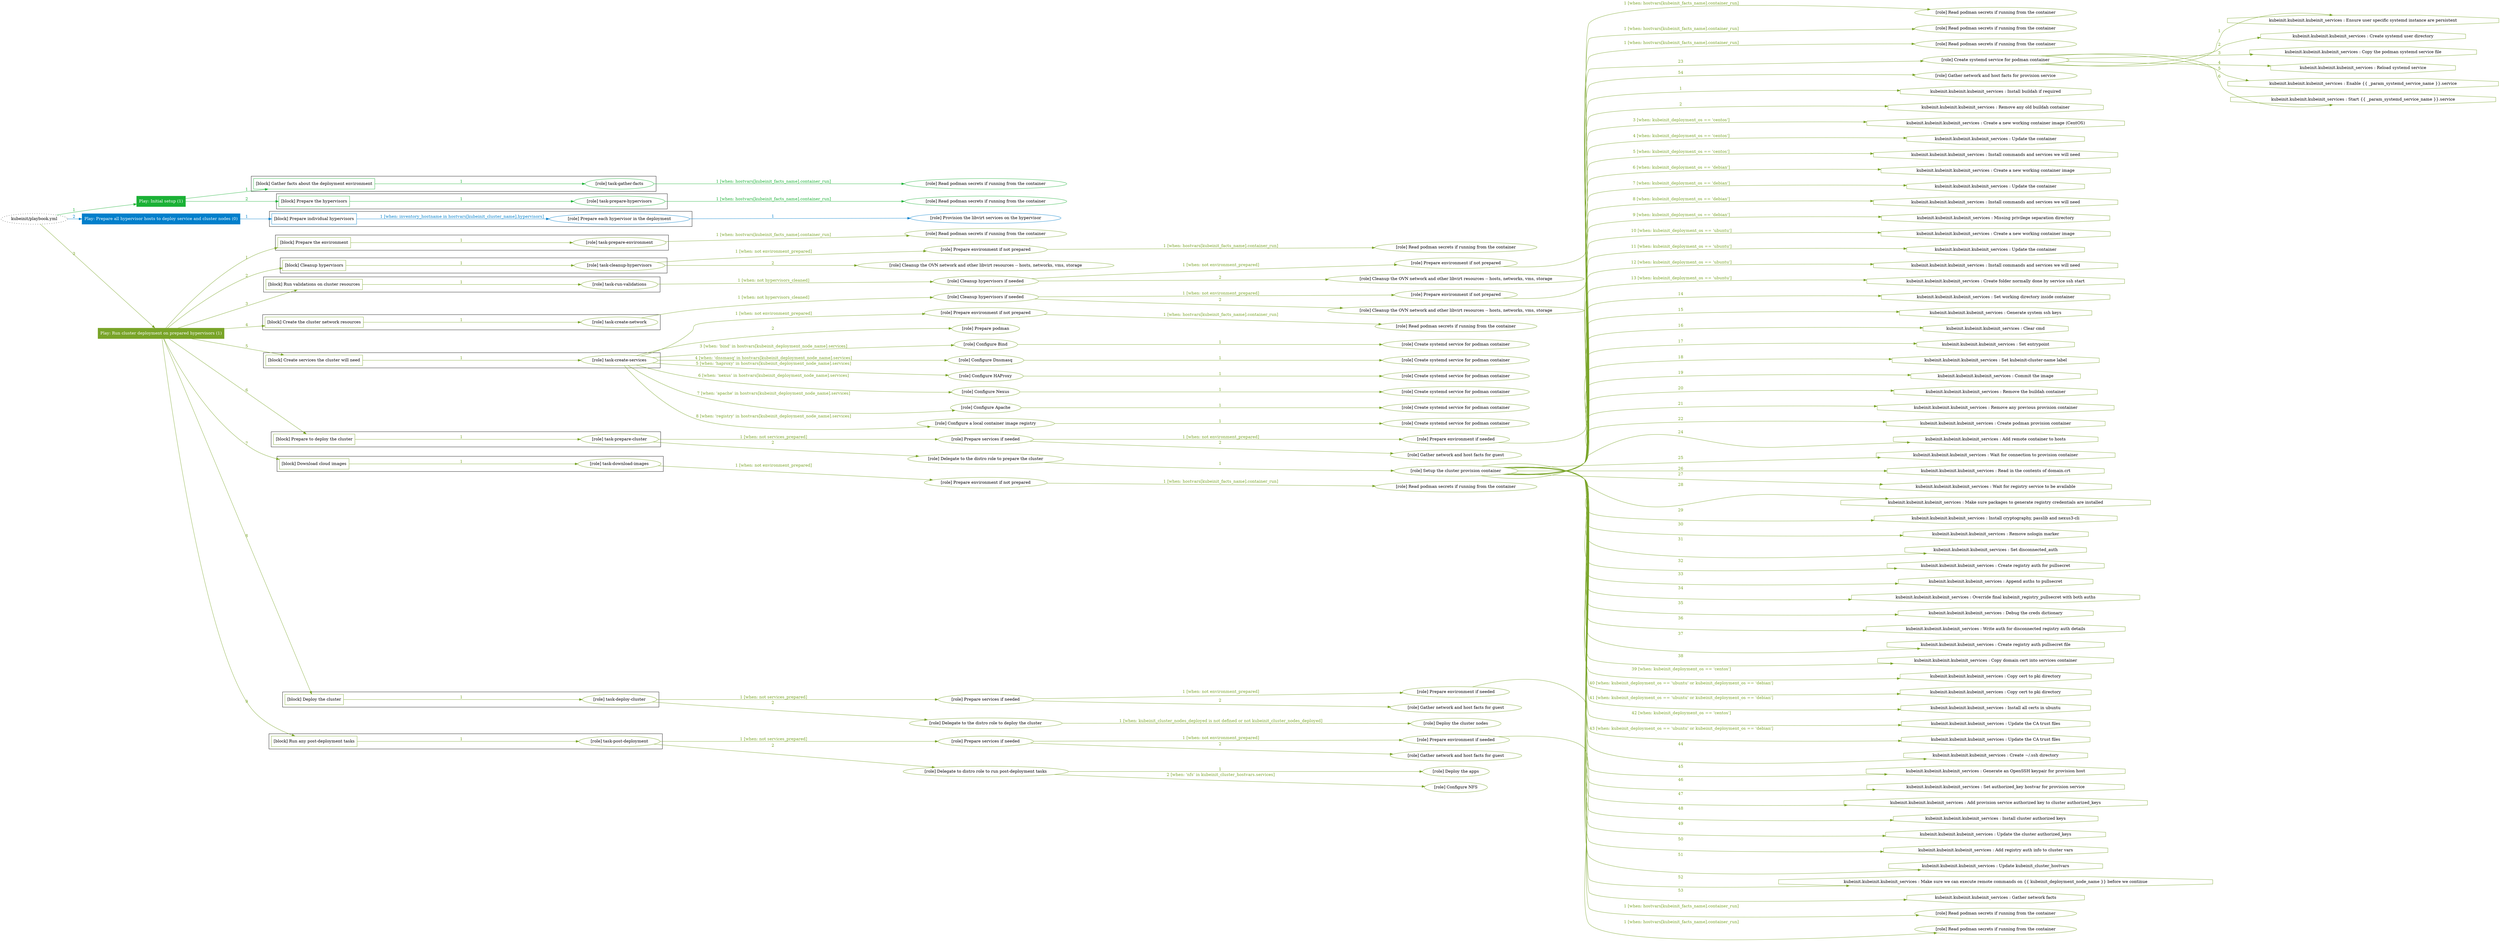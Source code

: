 digraph {
	graph [concentrate=true ordering=in rankdir=LR ratio=fill]
	edge [esep=5 sep=10]
	"kubeinit/playbook.yml" [id=root_node style=dotted]
	play_15e8972b [label="Play: Initial setup (1)" color="#1bb136" fontcolor="#ffffff" id=play_15e8972b shape=box style=filled tooltip=localhost]
	"kubeinit/playbook.yml" -> play_15e8972b [label="1 " color="#1bb136" fontcolor="#1bb136" id=edge_8ebf094f labeltooltip="1 " tooltip="1 "]
	subgraph "Read podman secrets if running from the container" {
		role_b3b36865 [label="[role] Read podman secrets if running from the container" color="#1bb136" id=role_b3b36865 tooltip="Read podman secrets if running from the container"]
	}
	subgraph "task-gather-facts" {
		role_2cd6f39b [label="[role] task-gather-facts" color="#1bb136" id=role_2cd6f39b tooltip="task-gather-facts"]
		role_2cd6f39b -> role_b3b36865 [label="1 [when: hostvars[kubeinit_facts_name].container_run]" color="#1bb136" fontcolor="#1bb136" id=edge_f7b63b93 labeltooltip="1 [when: hostvars[kubeinit_facts_name].container_run]" tooltip="1 [when: hostvars[kubeinit_facts_name].container_run]"]
	}
	subgraph "Read podman secrets if running from the container" {
		role_1088abef [label="[role] Read podman secrets if running from the container" color="#1bb136" id=role_1088abef tooltip="Read podman secrets if running from the container"]
	}
	subgraph "task-prepare-hypervisors" {
		role_15390f4e [label="[role] task-prepare-hypervisors" color="#1bb136" id=role_15390f4e tooltip="task-prepare-hypervisors"]
		role_15390f4e -> role_1088abef [label="1 [when: hostvars[kubeinit_facts_name].container_run]" color="#1bb136" fontcolor="#1bb136" id=edge_238cacf3 labeltooltip="1 [when: hostvars[kubeinit_facts_name].container_run]" tooltip="1 [when: hostvars[kubeinit_facts_name].container_run]"]
	}
	subgraph "Play: Initial setup (1)" {
		play_15e8972b -> block_195b55dc [label=1 color="#1bb136" fontcolor="#1bb136" id=edge_f95b8b18 labeltooltip=1 tooltip=1]
		subgraph cluster_block_195b55dc {
			block_195b55dc [label="[block] Gather facts about the deployment environment" color="#1bb136" id=block_195b55dc labeltooltip="Gather facts about the deployment environment" shape=box tooltip="Gather facts about the deployment environment"]
			block_195b55dc -> role_2cd6f39b [label="1 " color="#1bb136" fontcolor="#1bb136" id=edge_ee5c5ae2 labeltooltip="1 " tooltip="1 "]
		}
		play_15e8972b -> block_b434e3bf [label=2 color="#1bb136" fontcolor="#1bb136" id=edge_05b5cec2 labeltooltip=2 tooltip=2]
		subgraph cluster_block_b434e3bf {
			block_b434e3bf [label="[block] Prepare the hypervisors" color="#1bb136" id=block_b434e3bf labeltooltip="Prepare the hypervisors" shape=box tooltip="Prepare the hypervisors"]
			block_b434e3bf -> role_15390f4e [label="1 " color="#1bb136" fontcolor="#1bb136" id=edge_3512454a labeltooltip="1 " tooltip="1 "]
		}
	}
	play_f6e0018a [label="Play: Prepare all hypervisor hosts to deploy service and cluster nodes (0)" color="#017fcb" fontcolor="#ffffff" id=play_f6e0018a shape=box style=filled tooltip="Play: Prepare all hypervisor hosts to deploy service and cluster nodes (0)"]
	"kubeinit/playbook.yml" -> play_f6e0018a [label="2 " color="#017fcb" fontcolor="#017fcb" id=edge_78852a98 labeltooltip="2 " tooltip="2 "]
	subgraph "Provision the libvirt services on the hypervisor" {
		role_88f18371 [label="[role] Provision the libvirt services on the hypervisor" color="#017fcb" id=role_88f18371 tooltip="Provision the libvirt services on the hypervisor"]
	}
	subgraph "Prepare each hypervisor in the deployment" {
		role_89f23e78 [label="[role] Prepare each hypervisor in the deployment" color="#017fcb" id=role_89f23e78 tooltip="Prepare each hypervisor in the deployment"]
		role_89f23e78 -> role_88f18371 [label="1 " color="#017fcb" fontcolor="#017fcb" id=edge_f0f58864 labeltooltip="1 " tooltip="1 "]
	}
	subgraph "Play: Prepare all hypervisor hosts to deploy service and cluster nodes (0)" {
		play_f6e0018a -> block_08c19575 [label=1 color="#017fcb" fontcolor="#017fcb" id=edge_62ba2c41 labeltooltip=1 tooltip=1]
		subgraph cluster_block_08c19575 {
			block_08c19575 [label="[block] Prepare individual hypervisors" color="#017fcb" id=block_08c19575 labeltooltip="Prepare individual hypervisors" shape=box tooltip="Prepare individual hypervisors"]
			block_08c19575 -> role_89f23e78 [label="1 [when: inventory_hostname in hostvars[kubeinit_cluster_name].hypervisors]" color="#017fcb" fontcolor="#017fcb" id=edge_34093cdb labeltooltip="1 [when: inventory_hostname in hostvars[kubeinit_cluster_name].hypervisors]" tooltip="1 [when: inventory_hostname in hostvars[kubeinit_cluster_name].hypervisors]"]
		}
	}
	play_0cf1a251 [label="Play: Run cluster deployment on prepared hypervisors (1)" color="#79a428" fontcolor="#ffffff" id=play_0cf1a251 shape=box style=filled tooltip=localhost]
	"kubeinit/playbook.yml" -> play_0cf1a251 [label="3 " color="#79a428" fontcolor="#79a428" id=edge_ad390ffd labeltooltip="3 " tooltip="3 "]
	subgraph "Read podman secrets if running from the container" {
		role_8faeb61b [label="[role] Read podman secrets if running from the container" color="#79a428" id=role_8faeb61b tooltip="Read podman secrets if running from the container"]
	}
	subgraph "task-prepare-environment" {
		role_7715737e [label="[role] task-prepare-environment" color="#79a428" id=role_7715737e tooltip="task-prepare-environment"]
		role_7715737e -> role_8faeb61b [label="1 [when: hostvars[kubeinit_facts_name].container_run]" color="#79a428" fontcolor="#79a428" id=edge_8516a89b labeltooltip="1 [when: hostvars[kubeinit_facts_name].container_run]" tooltip="1 [when: hostvars[kubeinit_facts_name].container_run]"]
	}
	subgraph "Read podman secrets if running from the container" {
		role_32b8d14f [label="[role] Read podman secrets if running from the container" color="#79a428" id=role_32b8d14f tooltip="Read podman secrets if running from the container"]
	}
	subgraph "Prepare environment if not prepared" {
		role_8f902773 [label="[role] Prepare environment if not prepared" color="#79a428" id=role_8f902773 tooltip="Prepare environment if not prepared"]
		role_8f902773 -> role_32b8d14f [label="1 [when: hostvars[kubeinit_facts_name].container_run]" color="#79a428" fontcolor="#79a428" id=edge_05a0e0ae labeltooltip="1 [when: hostvars[kubeinit_facts_name].container_run]" tooltip="1 [when: hostvars[kubeinit_facts_name].container_run]"]
	}
	subgraph "Cleanup the OVN network and other libvirt resources -- hosts, networks, vms, storage" {
		role_edc12c5b [label="[role] Cleanup the OVN network and other libvirt resources -- hosts, networks, vms, storage" color="#79a428" id=role_edc12c5b tooltip="Cleanup the OVN network and other libvirt resources -- hosts, networks, vms, storage"]
	}
	subgraph "task-cleanup-hypervisors" {
		role_3dcd5be0 [label="[role] task-cleanup-hypervisors" color="#79a428" id=role_3dcd5be0 tooltip="task-cleanup-hypervisors"]
		role_3dcd5be0 -> role_8f902773 [label="1 [when: not environment_prepared]" color="#79a428" fontcolor="#79a428" id=edge_c355beb9 labeltooltip="1 [when: not environment_prepared]" tooltip="1 [when: not environment_prepared]"]
		role_3dcd5be0 -> role_edc12c5b [label="2 " color="#79a428" fontcolor="#79a428" id=edge_fbfbb471 labeltooltip="2 " tooltip="2 "]
	}
	subgraph "Read podman secrets if running from the container" {
		role_d56cb0b9 [label="[role] Read podman secrets if running from the container" color="#79a428" id=role_d56cb0b9 tooltip="Read podman secrets if running from the container"]
	}
	subgraph "Prepare environment if not prepared" {
		role_24c0a4e5 [label="[role] Prepare environment if not prepared" color="#79a428" id=role_24c0a4e5 tooltip="Prepare environment if not prepared"]
		role_24c0a4e5 -> role_d56cb0b9 [label="1 [when: hostvars[kubeinit_facts_name].container_run]" color="#79a428" fontcolor="#79a428" id=edge_fdd30cf4 labeltooltip="1 [when: hostvars[kubeinit_facts_name].container_run]" tooltip="1 [when: hostvars[kubeinit_facts_name].container_run]"]
	}
	subgraph "Cleanup the OVN network and other libvirt resources -- hosts, networks, vms, storage" {
		role_b2d2143e [label="[role] Cleanup the OVN network and other libvirt resources -- hosts, networks, vms, storage" color="#79a428" id=role_b2d2143e tooltip="Cleanup the OVN network and other libvirt resources -- hosts, networks, vms, storage"]
	}
	subgraph "Cleanup hypervisors if needed" {
		role_b4434138 [label="[role] Cleanup hypervisors if needed" color="#79a428" id=role_b4434138 tooltip="Cleanup hypervisors if needed"]
		role_b4434138 -> role_24c0a4e5 [label="1 [when: not environment_prepared]" color="#79a428" fontcolor="#79a428" id=edge_308108e7 labeltooltip="1 [when: not environment_prepared]" tooltip="1 [when: not environment_prepared]"]
		role_b4434138 -> role_b2d2143e [label="2 " color="#79a428" fontcolor="#79a428" id=edge_2c59434f labeltooltip="2 " tooltip="2 "]
	}
	subgraph "task-run-validations" {
		role_8bc2b4de [label="[role] task-run-validations" color="#79a428" id=role_8bc2b4de tooltip="task-run-validations"]
		role_8bc2b4de -> role_b4434138 [label="1 [when: not hypervisors_cleaned]" color="#79a428" fontcolor="#79a428" id=edge_b7e6ab6c labeltooltip="1 [when: not hypervisors_cleaned]" tooltip="1 [when: not hypervisors_cleaned]"]
	}
	subgraph "Read podman secrets if running from the container" {
		role_95e2f425 [label="[role] Read podman secrets if running from the container" color="#79a428" id=role_95e2f425 tooltip="Read podman secrets if running from the container"]
	}
	subgraph "Prepare environment if not prepared" {
		role_f8572e4a [label="[role] Prepare environment if not prepared" color="#79a428" id=role_f8572e4a tooltip="Prepare environment if not prepared"]
		role_f8572e4a -> role_95e2f425 [label="1 [when: hostvars[kubeinit_facts_name].container_run]" color="#79a428" fontcolor="#79a428" id=edge_5c2a048a labeltooltip="1 [when: hostvars[kubeinit_facts_name].container_run]" tooltip="1 [when: hostvars[kubeinit_facts_name].container_run]"]
	}
	subgraph "Cleanup the OVN network and other libvirt resources -- hosts, networks, vms, storage" {
		role_24ca7d85 [label="[role] Cleanup the OVN network and other libvirt resources -- hosts, networks, vms, storage" color="#79a428" id=role_24ca7d85 tooltip="Cleanup the OVN network and other libvirt resources -- hosts, networks, vms, storage"]
	}
	subgraph "Cleanup hypervisors if needed" {
		role_90de33e9 [label="[role] Cleanup hypervisors if needed" color="#79a428" id=role_90de33e9 tooltip="Cleanup hypervisors if needed"]
		role_90de33e9 -> role_f8572e4a [label="1 [when: not environment_prepared]" color="#79a428" fontcolor="#79a428" id=edge_e0807658 labeltooltip="1 [when: not environment_prepared]" tooltip="1 [when: not environment_prepared]"]
		role_90de33e9 -> role_24ca7d85 [label="2 " color="#79a428" fontcolor="#79a428" id=edge_63527a71 labeltooltip="2 " tooltip="2 "]
	}
	subgraph "task-create-network" {
		role_d4a9a438 [label="[role] task-create-network" color="#79a428" id=role_d4a9a438 tooltip="task-create-network"]
		role_d4a9a438 -> role_90de33e9 [label="1 [when: not hypervisors_cleaned]" color="#79a428" fontcolor="#79a428" id=edge_bb242eb3 labeltooltip="1 [when: not hypervisors_cleaned]" tooltip="1 [when: not hypervisors_cleaned]"]
	}
	subgraph "Read podman secrets if running from the container" {
		role_14a81e0b [label="[role] Read podman secrets if running from the container" color="#79a428" id=role_14a81e0b tooltip="Read podman secrets if running from the container"]
	}
	subgraph "Prepare environment if not prepared" {
		role_5e3c109b [label="[role] Prepare environment if not prepared" color="#79a428" id=role_5e3c109b tooltip="Prepare environment if not prepared"]
		role_5e3c109b -> role_14a81e0b [label="1 [when: hostvars[kubeinit_facts_name].container_run]" color="#79a428" fontcolor="#79a428" id=edge_3b46fc28 labeltooltip="1 [when: hostvars[kubeinit_facts_name].container_run]" tooltip="1 [when: hostvars[kubeinit_facts_name].container_run]"]
	}
	subgraph "Prepare podman" {
		role_a30b365e [label="[role] Prepare podman" color="#79a428" id=role_a30b365e tooltip="Prepare podman"]
	}
	subgraph "Create systemd service for podman container" {
		role_8b74543e [label="[role] Create systemd service for podman container" color="#79a428" id=role_8b74543e tooltip="Create systemd service for podman container"]
	}
	subgraph "Configure Bind" {
		role_d421ebc2 [label="[role] Configure Bind" color="#79a428" id=role_d421ebc2 tooltip="Configure Bind"]
		role_d421ebc2 -> role_8b74543e [label="1 " color="#79a428" fontcolor="#79a428" id=edge_fdaa626b labeltooltip="1 " tooltip="1 "]
	}
	subgraph "Create systemd service for podman container" {
		role_0f350067 [label="[role] Create systemd service for podman container" color="#79a428" id=role_0f350067 tooltip="Create systemd service for podman container"]
	}
	subgraph "Configure Dnsmasq" {
		role_79abb93b [label="[role] Configure Dnsmasq" color="#79a428" id=role_79abb93b tooltip="Configure Dnsmasq"]
		role_79abb93b -> role_0f350067 [label="1 " color="#79a428" fontcolor="#79a428" id=edge_28b766cf labeltooltip="1 " tooltip="1 "]
	}
	subgraph "Create systemd service for podman container" {
		role_19139c2f [label="[role] Create systemd service for podman container" color="#79a428" id=role_19139c2f tooltip="Create systemd service for podman container"]
	}
	subgraph "Configure HAProxy" {
		role_ebe5361c [label="[role] Configure HAProxy" color="#79a428" id=role_ebe5361c tooltip="Configure HAProxy"]
		role_ebe5361c -> role_19139c2f [label="1 " color="#79a428" fontcolor="#79a428" id=edge_03809fd1 labeltooltip="1 " tooltip="1 "]
	}
	subgraph "Create systemd service for podman container" {
		role_4222d231 [label="[role] Create systemd service for podman container" color="#79a428" id=role_4222d231 tooltip="Create systemd service for podman container"]
	}
	subgraph "Configure Nexus" {
		role_5878e296 [label="[role] Configure Nexus" color="#79a428" id=role_5878e296 tooltip="Configure Nexus"]
		role_5878e296 -> role_4222d231 [label="1 " color="#79a428" fontcolor="#79a428" id=edge_32dc9821 labeltooltip="1 " tooltip="1 "]
	}
	subgraph "Create systemd service for podman container" {
		role_ae21429f [label="[role] Create systemd service for podman container" color="#79a428" id=role_ae21429f tooltip="Create systemd service for podman container"]
	}
	subgraph "Configure Apache" {
		role_d9781d52 [label="[role] Configure Apache" color="#79a428" id=role_d9781d52 tooltip="Configure Apache"]
		role_d9781d52 -> role_ae21429f [label="1 " color="#79a428" fontcolor="#79a428" id=edge_f9bcf714 labeltooltip="1 " tooltip="1 "]
	}
	subgraph "Create systemd service for podman container" {
		role_50ec7923 [label="[role] Create systemd service for podman container" color="#79a428" id=role_50ec7923 tooltip="Create systemd service for podman container"]
	}
	subgraph "Configure a local container image registry" {
		role_02475131 [label="[role] Configure a local container image registry" color="#79a428" id=role_02475131 tooltip="Configure a local container image registry"]
		role_02475131 -> role_50ec7923 [label="1 " color="#79a428" fontcolor="#79a428" id=edge_26857644 labeltooltip="1 " tooltip="1 "]
	}
	subgraph "task-create-services" {
		role_ce0b7ea8 [label="[role] task-create-services" color="#79a428" id=role_ce0b7ea8 tooltip="task-create-services"]
		role_ce0b7ea8 -> role_5e3c109b [label="1 [when: not environment_prepared]" color="#79a428" fontcolor="#79a428" id=edge_be5752ca labeltooltip="1 [when: not environment_prepared]" tooltip="1 [when: not environment_prepared]"]
		role_ce0b7ea8 -> role_a30b365e [label="2 " color="#79a428" fontcolor="#79a428" id=edge_ab3a30c1 labeltooltip="2 " tooltip="2 "]
		role_ce0b7ea8 -> role_d421ebc2 [label="3 [when: 'bind' in hostvars[kubeinit_deployment_node_name].services]" color="#79a428" fontcolor="#79a428" id=edge_f56c8174 labeltooltip="3 [when: 'bind' in hostvars[kubeinit_deployment_node_name].services]" tooltip="3 [when: 'bind' in hostvars[kubeinit_deployment_node_name].services]"]
		role_ce0b7ea8 -> role_79abb93b [label="4 [when: 'dnsmasq' in hostvars[kubeinit_deployment_node_name].services]" color="#79a428" fontcolor="#79a428" id=edge_ca0ba5ad labeltooltip="4 [when: 'dnsmasq' in hostvars[kubeinit_deployment_node_name].services]" tooltip="4 [when: 'dnsmasq' in hostvars[kubeinit_deployment_node_name].services]"]
		role_ce0b7ea8 -> role_ebe5361c [label="5 [when: 'haproxy' in hostvars[kubeinit_deployment_node_name].services]" color="#79a428" fontcolor="#79a428" id=edge_f4eb3d33 labeltooltip="5 [when: 'haproxy' in hostvars[kubeinit_deployment_node_name].services]" tooltip="5 [when: 'haproxy' in hostvars[kubeinit_deployment_node_name].services]"]
		role_ce0b7ea8 -> role_5878e296 [label="6 [when: 'nexus' in hostvars[kubeinit_deployment_node_name].services]" color="#79a428" fontcolor="#79a428" id=edge_fd4050d6 labeltooltip="6 [when: 'nexus' in hostvars[kubeinit_deployment_node_name].services]" tooltip="6 [when: 'nexus' in hostvars[kubeinit_deployment_node_name].services]"]
		role_ce0b7ea8 -> role_d9781d52 [label="7 [when: 'apache' in hostvars[kubeinit_deployment_node_name].services]" color="#79a428" fontcolor="#79a428" id=edge_32075243 labeltooltip="7 [when: 'apache' in hostvars[kubeinit_deployment_node_name].services]" tooltip="7 [when: 'apache' in hostvars[kubeinit_deployment_node_name].services]"]
		role_ce0b7ea8 -> role_02475131 [label="8 [when: 'registry' in hostvars[kubeinit_deployment_node_name].services]" color="#79a428" fontcolor="#79a428" id=edge_73aa2d2c labeltooltip="8 [when: 'registry' in hostvars[kubeinit_deployment_node_name].services]" tooltip="8 [when: 'registry' in hostvars[kubeinit_deployment_node_name].services]"]
	}
	subgraph "Read podman secrets if running from the container" {
		role_335b4b4b [label="[role] Read podman secrets if running from the container" color="#79a428" id=role_335b4b4b tooltip="Read podman secrets if running from the container"]
	}
	subgraph "Prepare environment if needed" {
		role_6ae4cb08 [label="[role] Prepare environment if needed" color="#79a428" id=role_6ae4cb08 tooltip="Prepare environment if needed"]
		role_6ae4cb08 -> role_335b4b4b [label="1 [when: hostvars[kubeinit_facts_name].container_run]" color="#79a428" fontcolor="#79a428" id=edge_4f27e9ca labeltooltip="1 [when: hostvars[kubeinit_facts_name].container_run]" tooltip="1 [when: hostvars[kubeinit_facts_name].container_run]"]
	}
	subgraph "Gather network and host facts for guest" {
		role_aa8bfde4 [label="[role] Gather network and host facts for guest" color="#79a428" id=role_aa8bfde4 tooltip="Gather network and host facts for guest"]
	}
	subgraph "Prepare services if needed" {
		role_14581dd6 [label="[role] Prepare services if needed" color="#79a428" id=role_14581dd6 tooltip="Prepare services if needed"]
		role_14581dd6 -> role_6ae4cb08 [label="1 [when: not environment_prepared]" color="#79a428" fontcolor="#79a428" id=edge_e57258e3 labeltooltip="1 [when: not environment_prepared]" tooltip="1 [when: not environment_prepared]"]
		role_14581dd6 -> role_aa8bfde4 [label="2 " color="#79a428" fontcolor="#79a428" id=edge_4cd571f7 labeltooltip="2 " tooltip="2 "]
	}
	subgraph "Create systemd service for podman container" {
		role_50f0581b [label="[role] Create systemd service for podman container" color="#79a428" id=role_50f0581b tooltip="Create systemd service for podman container"]
		task_7ef28650 [label="kubeinit.kubeinit.kubeinit_services : Ensure user specific systemd instance are persistent" color="#79a428" id=task_7ef28650 shape=octagon tooltip="kubeinit.kubeinit.kubeinit_services : Ensure user specific systemd instance are persistent"]
		role_50f0581b -> task_7ef28650 [label="1 " color="#79a428" fontcolor="#79a428" id=edge_cfdfd97f labeltooltip="1 " tooltip="1 "]
		task_dfd49a37 [label="kubeinit.kubeinit.kubeinit_services : Create systemd user directory" color="#79a428" id=task_dfd49a37 shape=octagon tooltip="kubeinit.kubeinit.kubeinit_services : Create systemd user directory"]
		role_50f0581b -> task_dfd49a37 [label="2 " color="#79a428" fontcolor="#79a428" id=edge_1cb8f63c labeltooltip="2 " tooltip="2 "]
		task_ce90db04 [label="kubeinit.kubeinit.kubeinit_services : Copy the podman systemd service file" color="#79a428" id=task_ce90db04 shape=octagon tooltip="kubeinit.kubeinit.kubeinit_services : Copy the podman systemd service file"]
		role_50f0581b -> task_ce90db04 [label="3 " color="#79a428" fontcolor="#79a428" id=edge_1e0519e8 labeltooltip="3 " tooltip="3 "]
		task_6bbc2dc2 [label="kubeinit.kubeinit.kubeinit_services : Reload systemd service" color="#79a428" id=task_6bbc2dc2 shape=octagon tooltip="kubeinit.kubeinit.kubeinit_services : Reload systemd service"]
		role_50f0581b -> task_6bbc2dc2 [label="4 " color="#79a428" fontcolor="#79a428" id=edge_c0591c63 labeltooltip="4 " tooltip="4 "]
		task_c2b36e5f [label="kubeinit.kubeinit.kubeinit_services : Enable {{ _param_systemd_service_name }}.service" color="#79a428" id=task_c2b36e5f shape=octagon tooltip="kubeinit.kubeinit.kubeinit_services : Enable {{ _param_systemd_service_name }}.service"]
		role_50f0581b -> task_c2b36e5f [label="5 " color="#79a428" fontcolor="#79a428" id=edge_c0bcf626 labeltooltip="5 " tooltip="5 "]
		task_47c6799a [label="kubeinit.kubeinit.kubeinit_services : Start {{ _param_systemd_service_name }}.service" color="#79a428" id=task_47c6799a shape=octagon tooltip="kubeinit.kubeinit.kubeinit_services : Start {{ _param_systemd_service_name }}.service"]
		role_50f0581b -> task_47c6799a [label="6 " color="#79a428" fontcolor="#79a428" id=edge_1c5d2b70 labeltooltip="6 " tooltip="6 "]
	}
	subgraph "Gather network and host facts for provision service" {
		role_6a6aa13c [label="[role] Gather network and host facts for provision service" color="#79a428" id=role_6a6aa13c tooltip="Gather network and host facts for provision service"]
	}
	subgraph "Setup the cluster provision container" {
		role_d857fd86 [label="[role] Setup the cluster provision container" color="#79a428" id=role_d857fd86 tooltip="Setup the cluster provision container"]
		task_3d0e9f4d [label="kubeinit.kubeinit.kubeinit_services : Install buildah if required" color="#79a428" id=task_3d0e9f4d shape=octagon tooltip="kubeinit.kubeinit.kubeinit_services : Install buildah if required"]
		role_d857fd86 -> task_3d0e9f4d [label="1 " color="#79a428" fontcolor="#79a428" id=edge_966ab475 labeltooltip="1 " tooltip="1 "]
		task_41030e69 [label="kubeinit.kubeinit.kubeinit_services : Remove any old buildah container" color="#79a428" id=task_41030e69 shape=octagon tooltip="kubeinit.kubeinit.kubeinit_services : Remove any old buildah container"]
		role_d857fd86 -> task_41030e69 [label="2 " color="#79a428" fontcolor="#79a428" id=edge_bd867b1b labeltooltip="2 " tooltip="2 "]
		task_4f87db1e [label="kubeinit.kubeinit.kubeinit_services : Create a new working container image (CentOS)" color="#79a428" id=task_4f87db1e shape=octagon tooltip="kubeinit.kubeinit.kubeinit_services : Create a new working container image (CentOS)"]
		role_d857fd86 -> task_4f87db1e [label="3 [when: kubeinit_deployment_os == 'centos']" color="#79a428" fontcolor="#79a428" id=edge_a541c1aa labeltooltip="3 [when: kubeinit_deployment_os == 'centos']" tooltip="3 [when: kubeinit_deployment_os == 'centos']"]
		task_46cf5353 [label="kubeinit.kubeinit.kubeinit_services : Update the container" color="#79a428" id=task_46cf5353 shape=octagon tooltip="kubeinit.kubeinit.kubeinit_services : Update the container"]
		role_d857fd86 -> task_46cf5353 [label="4 [when: kubeinit_deployment_os == 'centos']" color="#79a428" fontcolor="#79a428" id=edge_42206ebc labeltooltip="4 [when: kubeinit_deployment_os == 'centos']" tooltip="4 [when: kubeinit_deployment_os == 'centos']"]
		task_95d1b7c0 [label="kubeinit.kubeinit.kubeinit_services : Install commands and services we will need" color="#79a428" id=task_95d1b7c0 shape=octagon tooltip="kubeinit.kubeinit.kubeinit_services : Install commands and services we will need"]
		role_d857fd86 -> task_95d1b7c0 [label="5 [when: kubeinit_deployment_os == 'centos']" color="#79a428" fontcolor="#79a428" id=edge_6fa93456 labeltooltip="5 [when: kubeinit_deployment_os == 'centos']" tooltip="5 [when: kubeinit_deployment_os == 'centos']"]
		task_db104b82 [label="kubeinit.kubeinit.kubeinit_services : Create a new working container image" color="#79a428" id=task_db104b82 shape=octagon tooltip="kubeinit.kubeinit.kubeinit_services : Create a new working container image"]
		role_d857fd86 -> task_db104b82 [label="6 [when: kubeinit_deployment_os == 'debian']" color="#79a428" fontcolor="#79a428" id=edge_21957be5 labeltooltip="6 [when: kubeinit_deployment_os == 'debian']" tooltip="6 [when: kubeinit_deployment_os == 'debian']"]
		task_171d8897 [label="kubeinit.kubeinit.kubeinit_services : Update the container" color="#79a428" id=task_171d8897 shape=octagon tooltip="kubeinit.kubeinit.kubeinit_services : Update the container"]
		role_d857fd86 -> task_171d8897 [label="7 [when: kubeinit_deployment_os == 'debian']" color="#79a428" fontcolor="#79a428" id=edge_51d30416 labeltooltip="7 [when: kubeinit_deployment_os == 'debian']" tooltip="7 [when: kubeinit_deployment_os == 'debian']"]
		task_e6374496 [label="kubeinit.kubeinit.kubeinit_services : Install commands and services we will need" color="#79a428" id=task_e6374496 shape=octagon tooltip="kubeinit.kubeinit.kubeinit_services : Install commands and services we will need"]
		role_d857fd86 -> task_e6374496 [label="8 [when: kubeinit_deployment_os == 'debian']" color="#79a428" fontcolor="#79a428" id=edge_17953cfe labeltooltip="8 [when: kubeinit_deployment_os == 'debian']" tooltip="8 [when: kubeinit_deployment_os == 'debian']"]
		task_8f4f6506 [label="kubeinit.kubeinit.kubeinit_services : Missing privilege separation directory" color="#79a428" id=task_8f4f6506 shape=octagon tooltip="kubeinit.kubeinit.kubeinit_services : Missing privilege separation directory"]
		role_d857fd86 -> task_8f4f6506 [label="9 [when: kubeinit_deployment_os == 'debian']" color="#79a428" fontcolor="#79a428" id=edge_315d6157 labeltooltip="9 [when: kubeinit_deployment_os == 'debian']" tooltip="9 [when: kubeinit_deployment_os == 'debian']"]
		task_1b020560 [label="kubeinit.kubeinit.kubeinit_services : Create a new working container image" color="#79a428" id=task_1b020560 shape=octagon tooltip="kubeinit.kubeinit.kubeinit_services : Create a new working container image"]
		role_d857fd86 -> task_1b020560 [label="10 [when: kubeinit_deployment_os == 'ubuntu']" color="#79a428" fontcolor="#79a428" id=edge_ba9913d3 labeltooltip="10 [when: kubeinit_deployment_os == 'ubuntu']" tooltip="10 [when: kubeinit_deployment_os == 'ubuntu']"]
		task_a90610c1 [label="kubeinit.kubeinit.kubeinit_services : Update the container" color="#79a428" id=task_a90610c1 shape=octagon tooltip="kubeinit.kubeinit.kubeinit_services : Update the container"]
		role_d857fd86 -> task_a90610c1 [label="11 [when: kubeinit_deployment_os == 'ubuntu']" color="#79a428" fontcolor="#79a428" id=edge_7559341f labeltooltip="11 [when: kubeinit_deployment_os == 'ubuntu']" tooltip="11 [when: kubeinit_deployment_os == 'ubuntu']"]
		task_df71beda [label="kubeinit.kubeinit.kubeinit_services : Install commands and services we will need" color="#79a428" id=task_df71beda shape=octagon tooltip="kubeinit.kubeinit.kubeinit_services : Install commands and services we will need"]
		role_d857fd86 -> task_df71beda [label="12 [when: kubeinit_deployment_os == 'ubuntu']" color="#79a428" fontcolor="#79a428" id=edge_84898b50 labeltooltip="12 [when: kubeinit_deployment_os == 'ubuntu']" tooltip="12 [when: kubeinit_deployment_os == 'ubuntu']"]
		task_9fab5eac [label="kubeinit.kubeinit.kubeinit_services : Create folder normally done by service ssh start" color="#79a428" id=task_9fab5eac shape=octagon tooltip="kubeinit.kubeinit.kubeinit_services : Create folder normally done by service ssh start"]
		role_d857fd86 -> task_9fab5eac [label="13 [when: kubeinit_deployment_os == 'ubuntu']" color="#79a428" fontcolor="#79a428" id=edge_57760e0a labeltooltip="13 [when: kubeinit_deployment_os == 'ubuntu']" tooltip="13 [when: kubeinit_deployment_os == 'ubuntu']"]
		task_405ee7e2 [label="kubeinit.kubeinit.kubeinit_services : Set working directory inside container" color="#79a428" id=task_405ee7e2 shape=octagon tooltip="kubeinit.kubeinit.kubeinit_services : Set working directory inside container"]
		role_d857fd86 -> task_405ee7e2 [label="14 " color="#79a428" fontcolor="#79a428" id=edge_6e690384 labeltooltip="14 " tooltip="14 "]
		task_002a02ad [label="kubeinit.kubeinit.kubeinit_services : Generate system ssh keys" color="#79a428" id=task_002a02ad shape=octagon tooltip="kubeinit.kubeinit.kubeinit_services : Generate system ssh keys"]
		role_d857fd86 -> task_002a02ad [label="15 " color="#79a428" fontcolor="#79a428" id=edge_509c9306 labeltooltip="15 " tooltip="15 "]
		task_23d4eab3 [label="kubeinit.kubeinit.kubeinit_services : Clear cmd" color="#79a428" id=task_23d4eab3 shape=octagon tooltip="kubeinit.kubeinit.kubeinit_services : Clear cmd"]
		role_d857fd86 -> task_23d4eab3 [label="16 " color="#79a428" fontcolor="#79a428" id=edge_521ed548 labeltooltip="16 " tooltip="16 "]
		task_dd7e5e5f [label="kubeinit.kubeinit.kubeinit_services : Set entrypoint" color="#79a428" id=task_dd7e5e5f shape=octagon tooltip="kubeinit.kubeinit.kubeinit_services : Set entrypoint"]
		role_d857fd86 -> task_dd7e5e5f [label="17 " color="#79a428" fontcolor="#79a428" id=edge_f6ca12c6 labeltooltip="17 " tooltip="17 "]
		task_1cc4be38 [label="kubeinit.kubeinit.kubeinit_services : Set kubeinit-cluster-name label" color="#79a428" id=task_1cc4be38 shape=octagon tooltip="kubeinit.kubeinit.kubeinit_services : Set kubeinit-cluster-name label"]
		role_d857fd86 -> task_1cc4be38 [label="18 " color="#79a428" fontcolor="#79a428" id=edge_dbd22a10 labeltooltip="18 " tooltip="18 "]
		task_377fda64 [label="kubeinit.kubeinit.kubeinit_services : Commit the image" color="#79a428" id=task_377fda64 shape=octagon tooltip="kubeinit.kubeinit.kubeinit_services : Commit the image"]
		role_d857fd86 -> task_377fda64 [label="19 " color="#79a428" fontcolor="#79a428" id=edge_95ec8b34 labeltooltip="19 " tooltip="19 "]
		task_4a3a8fee [label="kubeinit.kubeinit.kubeinit_services : Remove the buildah container" color="#79a428" id=task_4a3a8fee shape=octagon tooltip="kubeinit.kubeinit.kubeinit_services : Remove the buildah container"]
		role_d857fd86 -> task_4a3a8fee [label="20 " color="#79a428" fontcolor="#79a428" id=edge_eda3ca74 labeltooltip="20 " tooltip="20 "]
		task_a1fa4f0a [label="kubeinit.kubeinit.kubeinit_services : Remove any previous provision container" color="#79a428" id=task_a1fa4f0a shape=octagon tooltip="kubeinit.kubeinit.kubeinit_services : Remove any previous provision container"]
		role_d857fd86 -> task_a1fa4f0a [label="21 " color="#79a428" fontcolor="#79a428" id=edge_3bfebec6 labeltooltip="21 " tooltip="21 "]
		task_2259114a [label="kubeinit.kubeinit.kubeinit_services : Create podman provision container" color="#79a428" id=task_2259114a shape=octagon tooltip="kubeinit.kubeinit.kubeinit_services : Create podman provision container"]
		role_d857fd86 -> task_2259114a [label="22 " color="#79a428" fontcolor="#79a428" id=edge_01b8f21d labeltooltip="22 " tooltip="22 "]
		role_d857fd86 -> role_50f0581b [label="23 " color="#79a428" fontcolor="#79a428" id=edge_3f4ec267 labeltooltip="23 " tooltip="23 "]
		task_2ac39e20 [label="kubeinit.kubeinit.kubeinit_services : Add remote container to hosts" color="#79a428" id=task_2ac39e20 shape=octagon tooltip="kubeinit.kubeinit.kubeinit_services : Add remote container to hosts"]
		role_d857fd86 -> task_2ac39e20 [label="24 " color="#79a428" fontcolor="#79a428" id=edge_8225bf40 labeltooltip="24 " tooltip="24 "]
		task_5afbb3a1 [label="kubeinit.kubeinit.kubeinit_services : Wait for connection to provision container" color="#79a428" id=task_5afbb3a1 shape=octagon tooltip="kubeinit.kubeinit.kubeinit_services : Wait for connection to provision container"]
		role_d857fd86 -> task_5afbb3a1 [label="25 " color="#79a428" fontcolor="#79a428" id=edge_fccba5de labeltooltip="25 " tooltip="25 "]
		task_999163ea [label="kubeinit.kubeinit.kubeinit_services : Read in the contents of domain.crt" color="#79a428" id=task_999163ea shape=octagon tooltip="kubeinit.kubeinit.kubeinit_services : Read in the contents of domain.crt"]
		role_d857fd86 -> task_999163ea [label="26 " color="#79a428" fontcolor="#79a428" id=edge_462deb5c labeltooltip="26 " tooltip="26 "]
		task_79f125ca [label="kubeinit.kubeinit.kubeinit_services : Wait for registry service to be available" color="#79a428" id=task_79f125ca shape=octagon tooltip="kubeinit.kubeinit.kubeinit_services : Wait for registry service to be available"]
		role_d857fd86 -> task_79f125ca [label="27 " color="#79a428" fontcolor="#79a428" id=edge_783e4c41 labeltooltip="27 " tooltip="27 "]
		task_e7337387 [label="kubeinit.kubeinit.kubeinit_services : Make sure packages to generate registry credentials are installed" color="#79a428" id=task_e7337387 shape=octagon tooltip="kubeinit.kubeinit.kubeinit_services : Make sure packages to generate registry credentials are installed"]
		role_d857fd86 -> task_e7337387 [label="28 " color="#79a428" fontcolor="#79a428" id=edge_0a1dfe70 labeltooltip="28 " tooltip="28 "]
		task_c4e873ab [label="kubeinit.kubeinit.kubeinit_services : Install cryptography, passlib and nexus3-cli" color="#79a428" id=task_c4e873ab shape=octagon tooltip="kubeinit.kubeinit.kubeinit_services : Install cryptography, passlib and nexus3-cli"]
		role_d857fd86 -> task_c4e873ab [label="29 " color="#79a428" fontcolor="#79a428" id=edge_bb16dbed labeltooltip="29 " tooltip="29 "]
		task_5e552a47 [label="kubeinit.kubeinit.kubeinit_services : Remove nologin marker" color="#79a428" id=task_5e552a47 shape=octagon tooltip="kubeinit.kubeinit.kubeinit_services : Remove nologin marker"]
		role_d857fd86 -> task_5e552a47 [label="30 " color="#79a428" fontcolor="#79a428" id=edge_353ad423 labeltooltip="30 " tooltip="30 "]
		task_756f363a [label="kubeinit.kubeinit.kubeinit_services : Set disconnected_auth" color="#79a428" id=task_756f363a shape=octagon tooltip="kubeinit.kubeinit.kubeinit_services : Set disconnected_auth"]
		role_d857fd86 -> task_756f363a [label="31 " color="#79a428" fontcolor="#79a428" id=edge_eaee617e labeltooltip="31 " tooltip="31 "]
		task_21182287 [label="kubeinit.kubeinit.kubeinit_services : Create registry auth for pullsecret" color="#79a428" id=task_21182287 shape=octagon tooltip="kubeinit.kubeinit.kubeinit_services : Create registry auth for pullsecret"]
		role_d857fd86 -> task_21182287 [label="32 " color="#79a428" fontcolor="#79a428" id=edge_9ce0619f labeltooltip="32 " tooltip="32 "]
		task_9016a837 [label="kubeinit.kubeinit.kubeinit_services : Append auths to pullsecret" color="#79a428" id=task_9016a837 shape=octagon tooltip="kubeinit.kubeinit.kubeinit_services : Append auths to pullsecret"]
		role_d857fd86 -> task_9016a837 [label="33 " color="#79a428" fontcolor="#79a428" id=edge_c8d9a7ef labeltooltip="33 " tooltip="33 "]
		task_a827014f [label="kubeinit.kubeinit.kubeinit_services : Override final kubeinit_registry_pullsecret with both auths" color="#79a428" id=task_a827014f shape=octagon tooltip="kubeinit.kubeinit.kubeinit_services : Override final kubeinit_registry_pullsecret with both auths"]
		role_d857fd86 -> task_a827014f [label="34 " color="#79a428" fontcolor="#79a428" id=edge_f63106a1 labeltooltip="34 " tooltip="34 "]
		task_1597e509 [label="kubeinit.kubeinit.kubeinit_services : Debug the creds dictionary" color="#79a428" id=task_1597e509 shape=octagon tooltip="kubeinit.kubeinit.kubeinit_services : Debug the creds dictionary"]
		role_d857fd86 -> task_1597e509 [label="35 " color="#79a428" fontcolor="#79a428" id=edge_edcb4f98 labeltooltip="35 " tooltip="35 "]
		task_645a5ed7 [label="kubeinit.kubeinit.kubeinit_services : Write auth for disconnected registry auth details" color="#79a428" id=task_645a5ed7 shape=octagon tooltip="kubeinit.kubeinit.kubeinit_services : Write auth for disconnected registry auth details"]
		role_d857fd86 -> task_645a5ed7 [label="36 " color="#79a428" fontcolor="#79a428" id=edge_9e190aa3 labeltooltip="36 " tooltip="36 "]
		task_286f1431 [label="kubeinit.kubeinit.kubeinit_services : Create registry auth pullsecret file" color="#79a428" id=task_286f1431 shape=octagon tooltip="kubeinit.kubeinit.kubeinit_services : Create registry auth pullsecret file"]
		role_d857fd86 -> task_286f1431 [label="37 " color="#79a428" fontcolor="#79a428" id=edge_265d86c0 labeltooltip="37 " tooltip="37 "]
		task_4020ab6a [label="kubeinit.kubeinit.kubeinit_services : Copy domain cert into services container" color="#79a428" id=task_4020ab6a shape=octagon tooltip="kubeinit.kubeinit.kubeinit_services : Copy domain cert into services container"]
		role_d857fd86 -> task_4020ab6a [label="38 " color="#79a428" fontcolor="#79a428" id=edge_1a4deeb9 labeltooltip="38 " tooltip="38 "]
		task_bcbd4db9 [label="kubeinit.kubeinit.kubeinit_services : Copy cert to pki directory" color="#79a428" id=task_bcbd4db9 shape=octagon tooltip="kubeinit.kubeinit.kubeinit_services : Copy cert to pki directory"]
		role_d857fd86 -> task_bcbd4db9 [label="39 [when: kubeinit_deployment_os == 'centos']" color="#79a428" fontcolor="#79a428" id=edge_38854b7d labeltooltip="39 [when: kubeinit_deployment_os == 'centos']" tooltip="39 [when: kubeinit_deployment_os == 'centos']"]
		task_cf159664 [label="kubeinit.kubeinit.kubeinit_services : Copy cert to pki directory" color="#79a428" id=task_cf159664 shape=octagon tooltip="kubeinit.kubeinit.kubeinit_services : Copy cert to pki directory"]
		role_d857fd86 -> task_cf159664 [label="40 [when: kubeinit_deployment_os == 'ubuntu' or kubeinit_deployment_os == 'debian']" color="#79a428" fontcolor="#79a428" id=edge_fddaee8b labeltooltip="40 [when: kubeinit_deployment_os == 'ubuntu' or kubeinit_deployment_os == 'debian']" tooltip="40 [when: kubeinit_deployment_os == 'ubuntu' or kubeinit_deployment_os == 'debian']"]
		task_106a883b [label="kubeinit.kubeinit.kubeinit_services : Install all certs in ubuntu" color="#79a428" id=task_106a883b shape=octagon tooltip="kubeinit.kubeinit.kubeinit_services : Install all certs in ubuntu"]
		role_d857fd86 -> task_106a883b [label="41 [when: kubeinit_deployment_os == 'ubuntu' or kubeinit_deployment_os == 'debian']" color="#79a428" fontcolor="#79a428" id=edge_10fd6f4e labeltooltip="41 [when: kubeinit_deployment_os == 'ubuntu' or kubeinit_deployment_os == 'debian']" tooltip="41 [when: kubeinit_deployment_os == 'ubuntu' or kubeinit_deployment_os == 'debian']"]
		task_59d42f0b [label="kubeinit.kubeinit.kubeinit_services : Update the CA trust files" color="#79a428" id=task_59d42f0b shape=octagon tooltip="kubeinit.kubeinit.kubeinit_services : Update the CA trust files"]
		role_d857fd86 -> task_59d42f0b [label="42 [when: kubeinit_deployment_os == 'centos']" color="#79a428" fontcolor="#79a428" id=edge_ed26d027 labeltooltip="42 [when: kubeinit_deployment_os == 'centos']" tooltip="42 [when: kubeinit_deployment_os == 'centos']"]
		task_ba608cf8 [label="kubeinit.kubeinit.kubeinit_services : Update the CA trust files" color="#79a428" id=task_ba608cf8 shape=octagon tooltip="kubeinit.kubeinit.kubeinit_services : Update the CA trust files"]
		role_d857fd86 -> task_ba608cf8 [label="43 [when: kubeinit_deployment_os == 'ubuntu' or kubeinit_deployment_os == 'debian']" color="#79a428" fontcolor="#79a428" id=edge_a86d2c20 labeltooltip="43 [when: kubeinit_deployment_os == 'ubuntu' or kubeinit_deployment_os == 'debian']" tooltip="43 [when: kubeinit_deployment_os == 'ubuntu' or kubeinit_deployment_os == 'debian']"]
		task_73a7d669 [label="kubeinit.kubeinit.kubeinit_services : Create ~/.ssh directory" color="#79a428" id=task_73a7d669 shape=octagon tooltip="kubeinit.kubeinit.kubeinit_services : Create ~/.ssh directory"]
		role_d857fd86 -> task_73a7d669 [label="44 " color="#79a428" fontcolor="#79a428" id=edge_b7f12a2e labeltooltip="44 " tooltip="44 "]
		task_dd1e0335 [label="kubeinit.kubeinit.kubeinit_services : Generate an OpenSSH keypair for provision host" color="#79a428" id=task_dd1e0335 shape=octagon tooltip="kubeinit.kubeinit.kubeinit_services : Generate an OpenSSH keypair for provision host"]
		role_d857fd86 -> task_dd1e0335 [label="45 " color="#79a428" fontcolor="#79a428" id=edge_be864929 labeltooltip="45 " tooltip="45 "]
		task_1eb1899c [label="kubeinit.kubeinit.kubeinit_services : Set authorized_key hostvar for provision service" color="#79a428" id=task_1eb1899c shape=octagon tooltip="kubeinit.kubeinit.kubeinit_services : Set authorized_key hostvar for provision service"]
		role_d857fd86 -> task_1eb1899c [label="46 " color="#79a428" fontcolor="#79a428" id=edge_bfa4a866 labeltooltip="46 " tooltip="46 "]
		task_d95eef5d [label="kubeinit.kubeinit.kubeinit_services : Add provision service authorized key to cluster authorized_keys" color="#79a428" id=task_d95eef5d shape=octagon tooltip="kubeinit.kubeinit.kubeinit_services : Add provision service authorized key to cluster authorized_keys"]
		role_d857fd86 -> task_d95eef5d [label="47 " color="#79a428" fontcolor="#79a428" id=edge_05a247c6 labeltooltip="47 " tooltip="47 "]
		task_5b35416c [label="kubeinit.kubeinit.kubeinit_services : Install cluster authorized keys" color="#79a428" id=task_5b35416c shape=octagon tooltip="kubeinit.kubeinit.kubeinit_services : Install cluster authorized keys"]
		role_d857fd86 -> task_5b35416c [label="48 " color="#79a428" fontcolor="#79a428" id=edge_070ebb69 labeltooltip="48 " tooltip="48 "]
		task_50c53536 [label="kubeinit.kubeinit.kubeinit_services : Update the cluster authorized_keys" color="#79a428" id=task_50c53536 shape=octagon tooltip="kubeinit.kubeinit.kubeinit_services : Update the cluster authorized_keys"]
		role_d857fd86 -> task_50c53536 [label="49 " color="#79a428" fontcolor="#79a428" id=edge_f21cd1bc labeltooltip="49 " tooltip="49 "]
		task_9b6ee4a6 [label="kubeinit.kubeinit.kubeinit_services : Add registry auth info to cluster vars" color="#79a428" id=task_9b6ee4a6 shape=octagon tooltip="kubeinit.kubeinit.kubeinit_services : Add registry auth info to cluster vars"]
		role_d857fd86 -> task_9b6ee4a6 [label="50 " color="#79a428" fontcolor="#79a428" id=edge_1e532acd labeltooltip="50 " tooltip="50 "]
		task_ad0554ee [label="kubeinit.kubeinit.kubeinit_services : Update kubeinit_cluster_hostvars" color="#79a428" id=task_ad0554ee shape=octagon tooltip="kubeinit.kubeinit.kubeinit_services : Update kubeinit_cluster_hostvars"]
		role_d857fd86 -> task_ad0554ee [label="51 " color="#79a428" fontcolor="#79a428" id=edge_edfaadec labeltooltip="51 " tooltip="51 "]
		task_34afcfd6 [label="kubeinit.kubeinit.kubeinit_services : Make sure we can execute remote commands on {{ kubeinit_deployment_node_name }} before we continue" color="#79a428" id=task_34afcfd6 shape=octagon tooltip="kubeinit.kubeinit.kubeinit_services : Make sure we can execute remote commands on {{ kubeinit_deployment_node_name }} before we continue"]
		role_d857fd86 -> task_34afcfd6 [label="52 " color="#79a428" fontcolor="#79a428" id=edge_a30198c4 labeltooltip="52 " tooltip="52 "]
		task_f0ee7e47 [label="kubeinit.kubeinit.kubeinit_services : Gather network facts" color="#79a428" id=task_f0ee7e47 shape=octagon tooltip="kubeinit.kubeinit.kubeinit_services : Gather network facts"]
		role_d857fd86 -> task_f0ee7e47 [label="53 " color="#79a428" fontcolor="#79a428" id=edge_408e5b6d labeltooltip="53 " tooltip="53 "]
		role_d857fd86 -> role_6a6aa13c [label="54 " color="#79a428" fontcolor="#79a428" id=edge_69e3dfbb labeltooltip="54 " tooltip="54 "]
	}
	subgraph "Delegate to the distro role to prepare the cluster" {
		role_57be58d0 [label="[role] Delegate to the distro role to prepare the cluster" color="#79a428" id=role_57be58d0 tooltip="Delegate to the distro role to prepare the cluster"]
		role_57be58d0 -> role_d857fd86 [label="1 " color="#79a428" fontcolor="#79a428" id=edge_e15ab266 labeltooltip="1 " tooltip="1 "]
	}
	subgraph "task-prepare-cluster" {
		role_d5823c24 [label="[role] task-prepare-cluster" color="#79a428" id=role_d5823c24 tooltip="task-prepare-cluster"]
		role_d5823c24 -> role_14581dd6 [label="1 [when: not services_prepared]" color="#79a428" fontcolor="#79a428" id=edge_989d11eb labeltooltip="1 [when: not services_prepared]" tooltip="1 [when: not services_prepared]"]
		role_d5823c24 -> role_57be58d0 [label="2 " color="#79a428" fontcolor="#79a428" id=edge_c0d32cc3 labeltooltip="2 " tooltip="2 "]
	}
	subgraph "Read podman secrets if running from the container" {
		role_e437bdae [label="[role] Read podman secrets if running from the container" color="#79a428" id=role_e437bdae tooltip="Read podman secrets if running from the container"]
	}
	subgraph "Prepare environment if not prepared" {
		role_6ad7ae41 [label="[role] Prepare environment if not prepared" color="#79a428" id=role_6ad7ae41 tooltip="Prepare environment if not prepared"]
		role_6ad7ae41 -> role_e437bdae [label="1 [when: hostvars[kubeinit_facts_name].container_run]" color="#79a428" fontcolor="#79a428" id=edge_e7ef9cf8 labeltooltip="1 [when: hostvars[kubeinit_facts_name].container_run]" tooltip="1 [when: hostvars[kubeinit_facts_name].container_run]"]
	}
	subgraph "task-download-images" {
		role_8818dbbd [label="[role] task-download-images" color="#79a428" id=role_8818dbbd tooltip="task-download-images"]
		role_8818dbbd -> role_6ad7ae41 [label="1 [when: not environment_prepared]" color="#79a428" fontcolor="#79a428" id=edge_8bc3d82d labeltooltip="1 [when: not environment_prepared]" tooltip="1 [when: not environment_prepared]"]
	}
	subgraph "Read podman secrets if running from the container" {
		role_16164a44 [label="[role] Read podman secrets if running from the container" color="#79a428" id=role_16164a44 tooltip="Read podman secrets if running from the container"]
	}
	subgraph "Prepare environment if needed" {
		role_f9a0d6b8 [label="[role] Prepare environment if needed" color="#79a428" id=role_f9a0d6b8 tooltip="Prepare environment if needed"]
		role_f9a0d6b8 -> role_16164a44 [label="1 [when: hostvars[kubeinit_facts_name].container_run]" color="#79a428" fontcolor="#79a428" id=edge_5f86bce0 labeltooltip="1 [when: hostvars[kubeinit_facts_name].container_run]" tooltip="1 [when: hostvars[kubeinit_facts_name].container_run]"]
	}
	subgraph "Gather network and host facts for guest" {
		role_c6d6d2b0 [label="[role] Gather network and host facts for guest" color="#79a428" id=role_c6d6d2b0 tooltip="Gather network and host facts for guest"]
	}
	subgraph "Prepare services if needed" {
		role_c05dec4c [label="[role] Prepare services if needed" color="#79a428" id=role_c05dec4c tooltip="Prepare services if needed"]
		role_c05dec4c -> role_f9a0d6b8 [label="1 [when: not environment_prepared]" color="#79a428" fontcolor="#79a428" id=edge_b44183e6 labeltooltip="1 [when: not environment_prepared]" tooltip="1 [when: not environment_prepared]"]
		role_c05dec4c -> role_c6d6d2b0 [label="2 " color="#79a428" fontcolor="#79a428" id=edge_258b7c64 labeltooltip="2 " tooltip="2 "]
	}
	subgraph "Deploy the cluster nodes" {
		role_d2517ca4 [label="[role] Deploy the cluster nodes" color="#79a428" id=role_d2517ca4 tooltip="Deploy the cluster nodes"]
	}
	subgraph "Delegate to the distro role to deploy the cluster" {
		role_d42a8d66 [label="[role] Delegate to the distro role to deploy the cluster" color="#79a428" id=role_d42a8d66 tooltip="Delegate to the distro role to deploy the cluster"]
		role_d42a8d66 -> role_d2517ca4 [label="1 [when: kubeinit_cluster_nodes_deployed is not defined or not kubeinit_cluster_nodes_deployed]" color="#79a428" fontcolor="#79a428" id=edge_9e6608f2 labeltooltip="1 [when: kubeinit_cluster_nodes_deployed is not defined or not kubeinit_cluster_nodes_deployed]" tooltip="1 [when: kubeinit_cluster_nodes_deployed is not defined or not kubeinit_cluster_nodes_deployed]"]
	}
	subgraph "task-deploy-cluster" {
		role_6b0bf617 [label="[role] task-deploy-cluster" color="#79a428" id=role_6b0bf617 tooltip="task-deploy-cluster"]
		role_6b0bf617 -> role_c05dec4c [label="1 [when: not services_prepared]" color="#79a428" fontcolor="#79a428" id=edge_a27a98b1 labeltooltip="1 [when: not services_prepared]" tooltip="1 [when: not services_prepared]"]
		role_6b0bf617 -> role_d42a8d66 [label="2 " color="#79a428" fontcolor="#79a428" id=edge_03213767 labeltooltip="2 " tooltip="2 "]
	}
	subgraph "Read podman secrets if running from the container" {
		role_a7f9a1df [label="[role] Read podman secrets if running from the container" color="#79a428" id=role_a7f9a1df tooltip="Read podman secrets if running from the container"]
	}
	subgraph "Prepare environment if needed" {
		role_f0a36e27 [label="[role] Prepare environment if needed" color="#79a428" id=role_f0a36e27 tooltip="Prepare environment if needed"]
		role_f0a36e27 -> role_a7f9a1df [label="1 [when: hostvars[kubeinit_facts_name].container_run]" color="#79a428" fontcolor="#79a428" id=edge_b63ce868 labeltooltip="1 [when: hostvars[kubeinit_facts_name].container_run]" tooltip="1 [when: hostvars[kubeinit_facts_name].container_run]"]
	}
	subgraph "Gather network and host facts for guest" {
		role_50948ada [label="[role] Gather network and host facts for guest" color="#79a428" id=role_50948ada tooltip="Gather network and host facts for guest"]
	}
	subgraph "Prepare services if needed" {
		role_1c7f2dca [label="[role] Prepare services if needed" color="#79a428" id=role_1c7f2dca tooltip="Prepare services if needed"]
		role_1c7f2dca -> role_f0a36e27 [label="1 [when: not environment_prepared]" color="#79a428" fontcolor="#79a428" id=edge_f012072f labeltooltip="1 [when: not environment_prepared]" tooltip="1 [when: not environment_prepared]"]
		role_1c7f2dca -> role_50948ada [label="2 " color="#79a428" fontcolor="#79a428" id=edge_7156f8b9 labeltooltip="2 " tooltip="2 "]
	}
	subgraph "Deploy the apps" {
		role_c35540e3 [label="[role] Deploy the apps" color="#79a428" id=role_c35540e3 tooltip="Deploy the apps"]
	}
	subgraph "Configure NFS" {
		role_cbed1b16 [label="[role] Configure NFS" color="#79a428" id=role_cbed1b16 tooltip="Configure NFS"]
	}
	subgraph "Delegate to distro role to run post-deployment tasks" {
		role_13bf3ac0 [label="[role] Delegate to distro role to run post-deployment tasks" color="#79a428" id=role_13bf3ac0 tooltip="Delegate to distro role to run post-deployment tasks"]
		role_13bf3ac0 -> role_c35540e3 [label="1 " color="#79a428" fontcolor="#79a428" id=edge_8a1099d5 labeltooltip="1 " tooltip="1 "]
		role_13bf3ac0 -> role_cbed1b16 [label="2 [when: 'nfs' in kubeinit_cluster_hostvars.services]" color="#79a428" fontcolor="#79a428" id=edge_eae6226c labeltooltip="2 [when: 'nfs' in kubeinit_cluster_hostvars.services]" tooltip="2 [when: 'nfs' in kubeinit_cluster_hostvars.services]"]
	}
	subgraph "task-post-deployment" {
		role_cb44a1ad [label="[role] task-post-deployment" color="#79a428" id=role_cb44a1ad tooltip="task-post-deployment"]
		role_cb44a1ad -> role_1c7f2dca [label="1 [when: not services_prepared]" color="#79a428" fontcolor="#79a428" id=edge_3c6cc688 labeltooltip="1 [when: not services_prepared]" tooltip="1 [when: not services_prepared]"]
		role_cb44a1ad -> role_13bf3ac0 [label="2 " color="#79a428" fontcolor="#79a428" id=edge_5abe80a4 labeltooltip="2 " tooltip="2 "]
	}
	subgraph "Play: Run cluster deployment on prepared hypervisors (1)" {
		play_0cf1a251 -> block_9951d3c7 [label=1 color="#79a428" fontcolor="#79a428" id=edge_9df40953 labeltooltip=1 tooltip=1]
		subgraph cluster_block_9951d3c7 {
			block_9951d3c7 [label="[block] Prepare the environment" color="#79a428" id=block_9951d3c7 labeltooltip="Prepare the environment" shape=box tooltip="Prepare the environment"]
			block_9951d3c7 -> role_7715737e [label="1 " color="#79a428" fontcolor="#79a428" id=edge_50db11a2 labeltooltip="1 " tooltip="1 "]
		}
		play_0cf1a251 -> block_17a91035 [label=2 color="#79a428" fontcolor="#79a428" id=edge_e76502b2 labeltooltip=2 tooltip=2]
		subgraph cluster_block_17a91035 {
			block_17a91035 [label="[block] Cleanup hypervisors" color="#79a428" id=block_17a91035 labeltooltip="Cleanup hypervisors" shape=box tooltip="Cleanup hypervisors"]
			block_17a91035 -> role_3dcd5be0 [label="1 " color="#79a428" fontcolor="#79a428" id=edge_0b468fd3 labeltooltip="1 " tooltip="1 "]
		}
		play_0cf1a251 -> block_b6809bb1 [label=3 color="#79a428" fontcolor="#79a428" id=edge_03e3702c labeltooltip=3 tooltip=3]
		subgraph cluster_block_b6809bb1 {
			block_b6809bb1 [label="[block] Run validations on cluster resources" color="#79a428" id=block_b6809bb1 labeltooltip="Run validations on cluster resources" shape=box tooltip="Run validations on cluster resources"]
			block_b6809bb1 -> role_8bc2b4de [label="1 " color="#79a428" fontcolor="#79a428" id=edge_6bd35ce5 labeltooltip="1 " tooltip="1 "]
		}
		play_0cf1a251 -> block_1ba249e9 [label=4 color="#79a428" fontcolor="#79a428" id=edge_e209139b labeltooltip=4 tooltip=4]
		subgraph cluster_block_1ba249e9 {
			block_1ba249e9 [label="[block] Create the cluster network resources" color="#79a428" id=block_1ba249e9 labeltooltip="Create the cluster network resources" shape=box tooltip="Create the cluster network resources"]
			block_1ba249e9 -> role_d4a9a438 [label="1 " color="#79a428" fontcolor="#79a428" id=edge_6cdb6ba3 labeltooltip="1 " tooltip="1 "]
		}
		play_0cf1a251 -> block_1fe0d1b6 [label=5 color="#79a428" fontcolor="#79a428" id=edge_fc5d4ecf labeltooltip=5 tooltip=5]
		subgraph cluster_block_1fe0d1b6 {
			block_1fe0d1b6 [label="[block] Create services the cluster will need" color="#79a428" id=block_1fe0d1b6 labeltooltip="Create services the cluster will need" shape=box tooltip="Create services the cluster will need"]
			block_1fe0d1b6 -> role_ce0b7ea8 [label="1 " color="#79a428" fontcolor="#79a428" id=edge_3bb2342c labeltooltip="1 " tooltip="1 "]
		}
		play_0cf1a251 -> block_20021c8a [label=6 color="#79a428" fontcolor="#79a428" id=edge_655603b0 labeltooltip=6 tooltip=6]
		subgraph cluster_block_20021c8a {
			block_20021c8a [label="[block] Prepare to deploy the cluster" color="#79a428" id=block_20021c8a labeltooltip="Prepare to deploy the cluster" shape=box tooltip="Prepare to deploy the cluster"]
			block_20021c8a -> role_d5823c24 [label="1 " color="#79a428" fontcolor="#79a428" id=edge_047e4f9d labeltooltip="1 " tooltip="1 "]
		}
		play_0cf1a251 -> block_936a810d [label=7 color="#79a428" fontcolor="#79a428" id=edge_3f98ea3a labeltooltip=7 tooltip=7]
		subgraph cluster_block_936a810d {
			block_936a810d [label="[block] Download cloud images" color="#79a428" id=block_936a810d labeltooltip="Download cloud images" shape=box tooltip="Download cloud images"]
			block_936a810d -> role_8818dbbd [label="1 " color="#79a428" fontcolor="#79a428" id=edge_fc4ff792 labeltooltip="1 " tooltip="1 "]
		}
		play_0cf1a251 -> block_dac6e75f [label=8 color="#79a428" fontcolor="#79a428" id=edge_b16b45ff labeltooltip=8 tooltip=8]
		subgraph cluster_block_dac6e75f {
			block_dac6e75f [label="[block] Deploy the cluster" color="#79a428" id=block_dac6e75f labeltooltip="Deploy the cluster" shape=box tooltip="Deploy the cluster"]
			block_dac6e75f -> role_6b0bf617 [label="1 " color="#79a428" fontcolor="#79a428" id=edge_76ef1e2e labeltooltip="1 " tooltip="1 "]
		}
		play_0cf1a251 -> block_de6c2953 [label=9 color="#79a428" fontcolor="#79a428" id=edge_00af5312 labeltooltip=9 tooltip=9]
		subgraph cluster_block_de6c2953 {
			block_de6c2953 [label="[block] Run any post-deployment tasks" color="#79a428" id=block_de6c2953 labeltooltip="Run any post-deployment tasks" shape=box tooltip="Run any post-deployment tasks"]
			block_de6c2953 -> role_cb44a1ad [label="1 " color="#79a428" fontcolor="#79a428" id=edge_7ff21213 labeltooltip="1 " tooltip="1 "]
		}
	}
}
